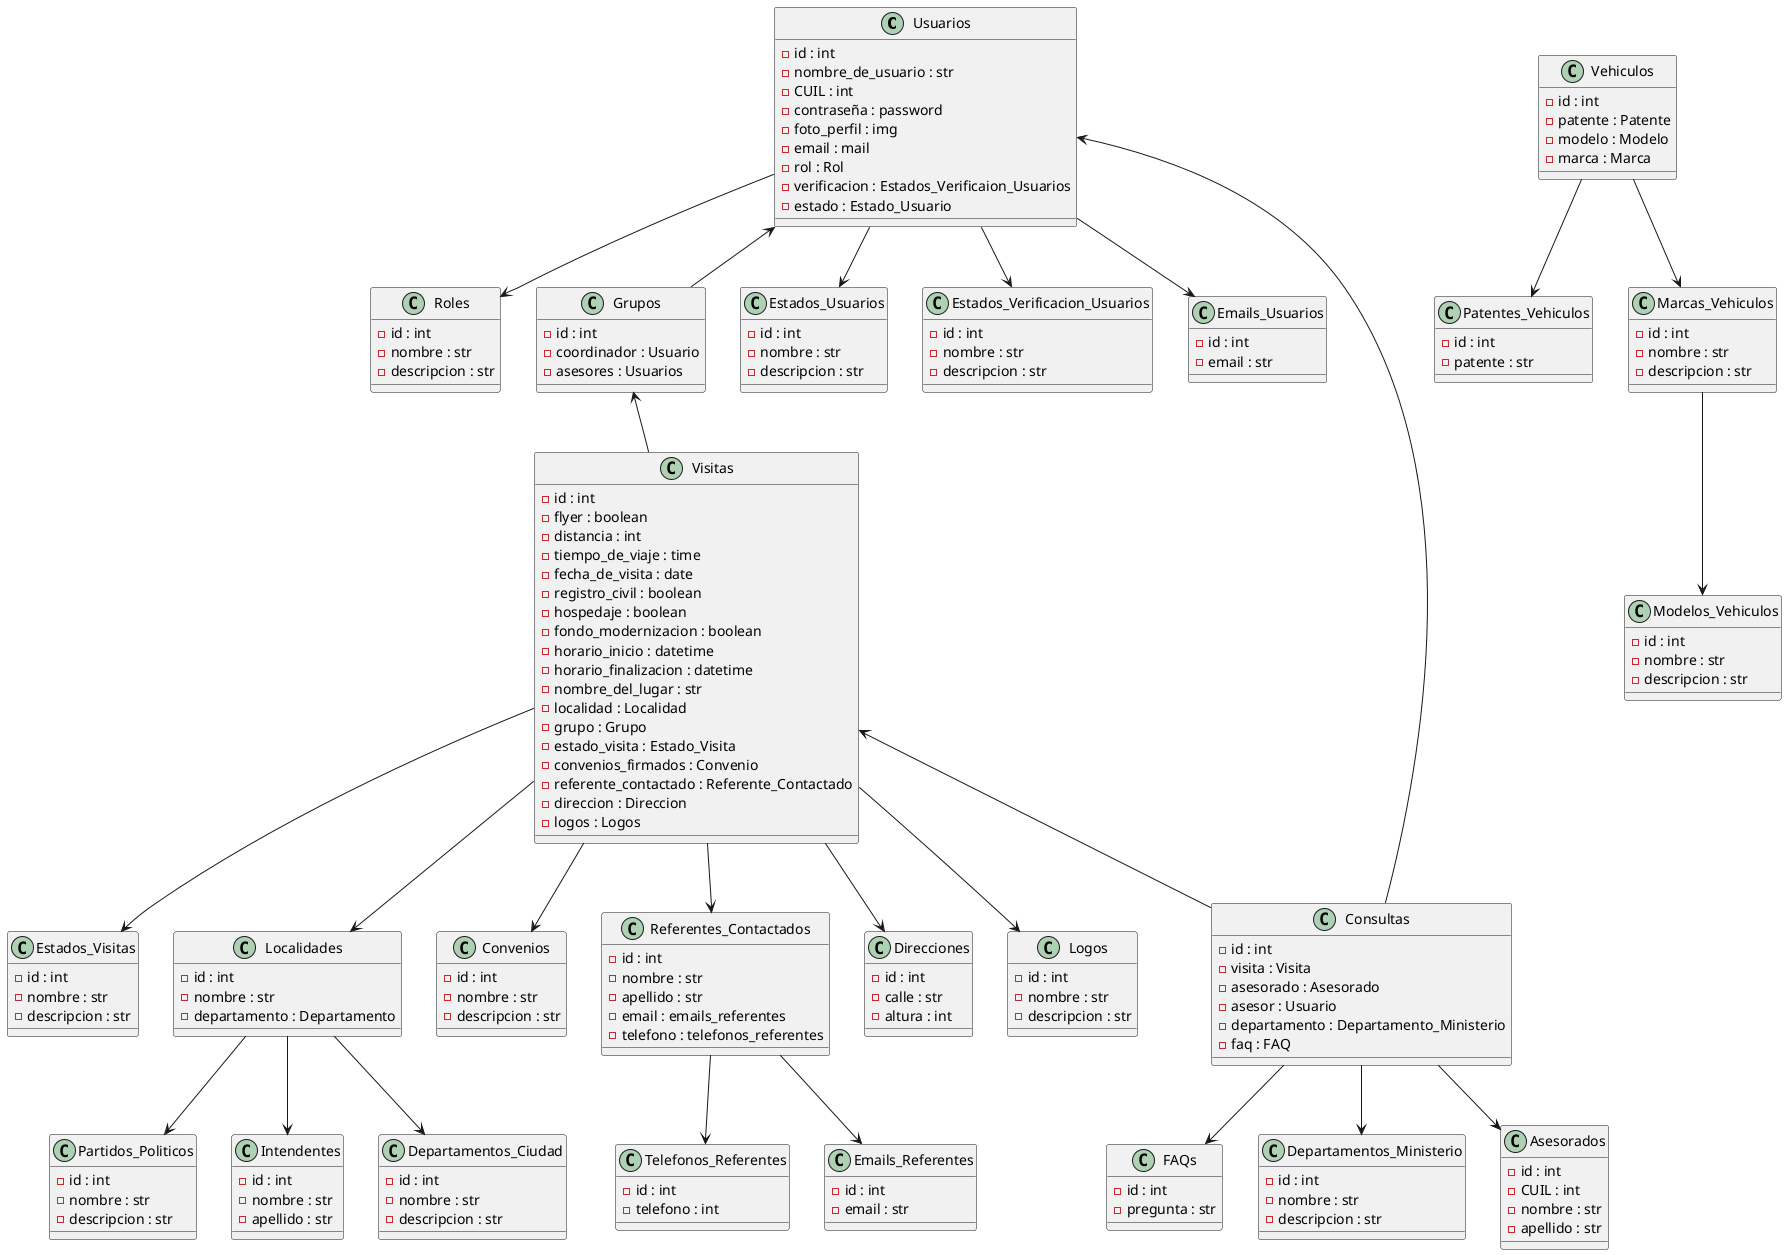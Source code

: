 @startuml Diagram

class Usuarios {
    -id : int
    -nombre_de_usuario : str
    -CUIL : int
    -contraseña : password
    -foto_perfil : img
    -email : mail
    -rol : Rol
    -verificacion : Estados_Verificaion_Usuarios
    -estado : Estado_Usuario
}

class Roles {
    -id : int
    -nombre : str
    -descripcion : str
}

class Visitas {
    -id : int
    -flyer : boolean
    -distancia : int
    -tiempo_de_viaje : time
    -fecha_de_visita : date
    -registro_civil : boolean
    -hospedaje : boolean
    -fondo_modernizacion : boolean
    -horario_inicio : datetime
    -horario_finalizacion : datetime
    -nombre_del_lugar : str
    -localidad : Localidad
    -grupo : Grupo
    -estado_visita : Estado_Visita
    -convenios_firmados : Convenio
    -referente_contactado : Referente_Contactado
    -direccion : Direccion
    -logos : Logos
}

class Grupos {
    -id : int
    -coordinador : Usuario
    -asesores : Usuarios
}

class Consultas {
    -id : int
    -visita : Visita
    -asesorado : Asesorado
    -asesor : Usuario
    -departamento : Departamento_Ministerio
    -faq : FAQ
}

class Intendentes {
    -id : int
    -nombre : str
    -apellido : str
}

class Vehiculos {
    -id : int
    -patente : Patente
    -modelo : Modelo
    -marca : Marca
}


class Estados_Usuarios {
    -id : int
    -nombre : str
    -descripcion : str
}

class Estados_Verificacion_Usuarios {
    -id : int
    -nombre : str
    -descripcion : str
}

class Estados_Visitas {
    -id : int
    -nombre : str
    -descripcion : str
}

class Localidades {
    -id : int
    -nombre : str
    -departamento : Departamento
}

class Departamentos_Ministerio {
    -id : int
    -nombre : str
    -descripcion : str
}

class Departamentos_Ciudad {
    -id : int
    -nombre : str
    -descripcion : str
}

class Partidos_Politicos {
    -id : int
    -nombre : str
    -descripcion : str
}

class Convenios {
    -id : int
    -nombre : str
    -descripcion : str
}

class Referentes_Contactados {
    -id : int
    -nombre : str
    -apellido : str
    -email : emails_referentes
    -telefono : telefonos_referentes
}

class Direcciones {
    -id : int
    -calle : str
    -altura : int
}

class Logos {
    -id : int
    -nombre : str
    -descripcion : str
}

class Asesorados {
    -id : int
    -CUIL : int
    -nombre : str
    -apellido : str
}

class FAQs {
    -id : int
    -pregunta : str
}

class Patentes_Vehiculos {
    -id : int
    -patente : str
}

class Modelos_Vehiculos {
    -id : int
    -nombre : str
    -descripcion : str
}

class Marcas_Vehiculos {
    -id : int
    -nombre : str
    -descripcion : str
}

class Emails_Usuarios {
    -id : int
    -email : str
}

class Emails_Referentes {
    -id : int
    -email : str
}

class Telefonos_Referentes {
    -id : int
    -telefono : int
}

Usuarios --> Roles
Usuarios <-- Grupos
Usuarios --> Estados_Usuarios
Usuarios --> Estados_Verificacion_Usuarios
Usuarios --> Emails_Usuarios
Grupos <-- Visitas
Visitas <-- Consultas
Visitas --> Localidades
Visitas --> Estados_Visitas
Visitas --> Referentes_Contactados
Visitas --> Convenios
Visitas --> Direcciones
Visitas --> Logos
Localidades --> Departamentos_Ciudad
Localidades --> Partidos_Politicos
Localidades --> Intendentes
Consultas --> FAQs
Consultas --> Usuarios
Consultas --> Asesorados
Consultas --> Departamentos_Ministerio
Referentes_Contactados --> Emails_Referentes
Referentes_Contactados --> Telefonos_Referentes
Vehiculos --> Patentes_Vehiculos
Vehiculos --> Marcas_Vehiculos
Marcas_Vehiculos --> Modelos_Vehiculos

@enduml
